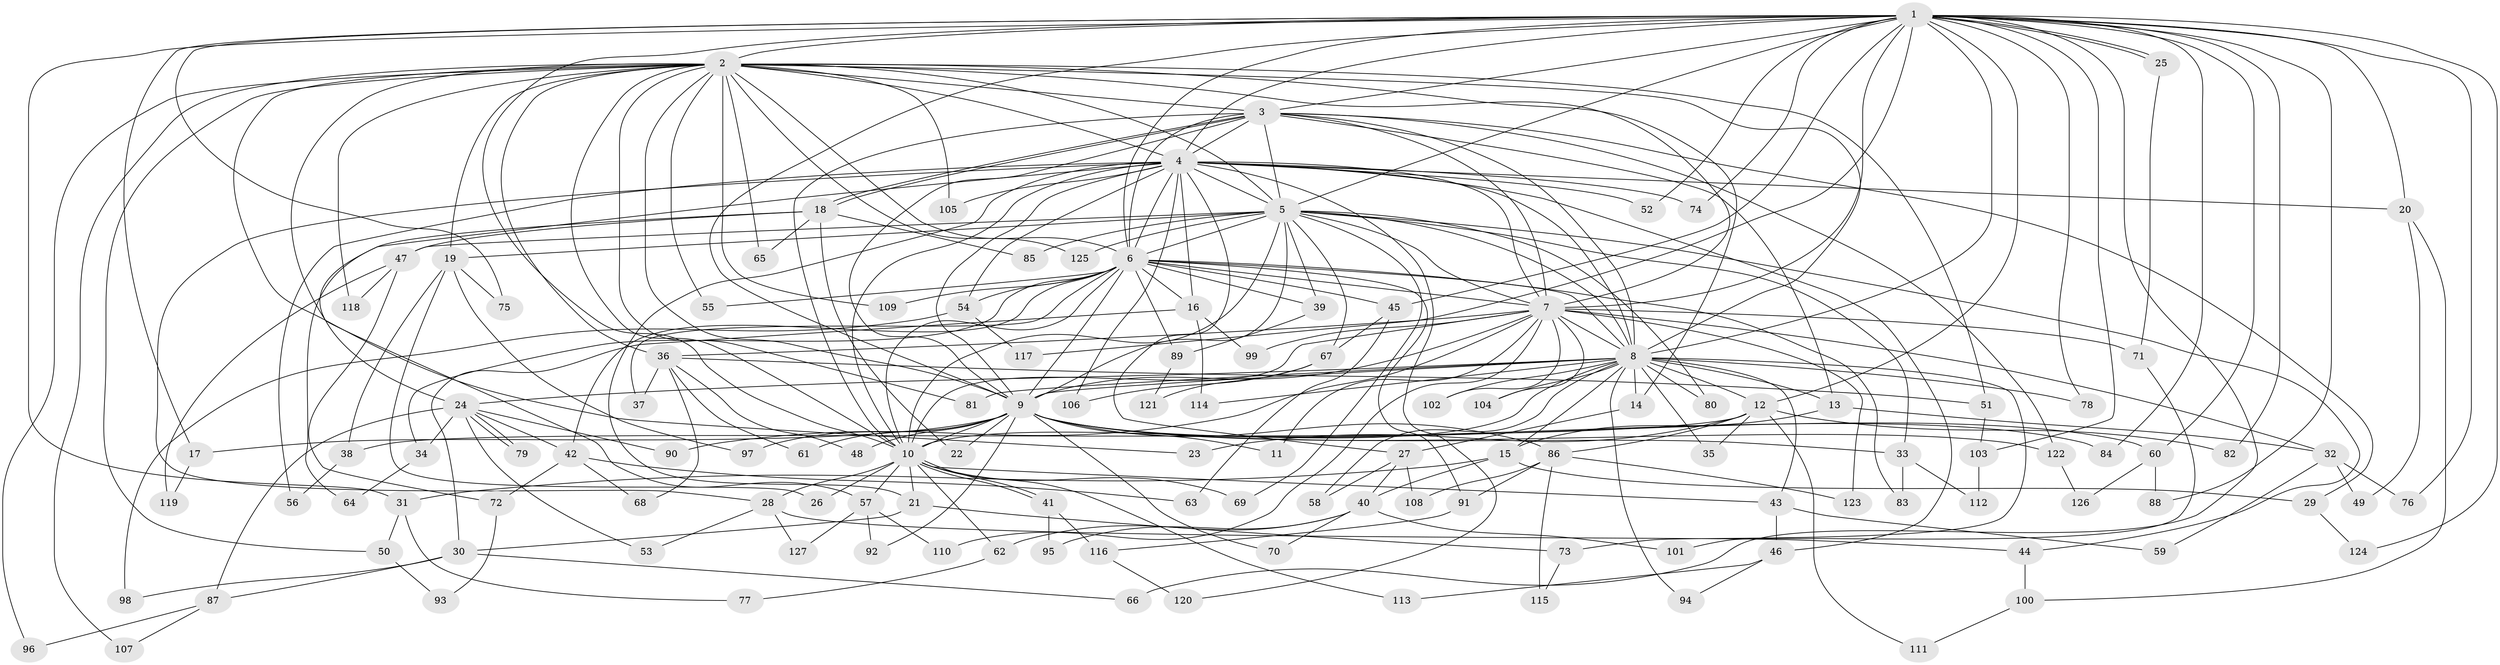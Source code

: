 // Generated by graph-tools (version 1.1) at 2025/25/03/09/25 03:25:53]
// undirected, 127 vertices, 279 edges
graph export_dot {
graph [start="1"]
  node [color=gray90,style=filled];
  1;
  2;
  3;
  4;
  5;
  6;
  7;
  8;
  9;
  10;
  11;
  12;
  13;
  14;
  15;
  16;
  17;
  18;
  19;
  20;
  21;
  22;
  23;
  24;
  25;
  26;
  27;
  28;
  29;
  30;
  31;
  32;
  33;
  34;
  35;
  36;
  37;
  38;
  39;
  40;
  41;
  42;
  43;
  44;
  45;
  46;
  47;
  48;
  49;
  50;
  51;
  52;
  53;
  54;
  55;
  56;
  57;
  58;
  59;
  60;
  61;
  62;
  63;
  64;
  65;
  66;
  67;
  68;
  69;
  70;
  71;
  72;
  73;
  74;
  75;
  76;
  77;
  78;
  79;
  80;
  81;
  82;
  83;
  84;
  85;
  86;
  87;
  88;
  89;
  90;
  91;
  92;
  93;
  94;
  95;
  96;
  97;
  98;
  99;
  100;
  101;
  102;
  103;
  104;
  105;
  106;
  107;
  108;
  109;
  110;
  111;
  112;
  113;
  114;
  115;
  116;
  117;
  118;
  119;
  120;
  121;
  122;
  123;
  124;
  125;
  126;
  127;
  1 -- 2;
  1 -- 3;
  1 -- 4;
  1 -- 5;
  1 -- 6;
  1 -- 7;
  1 -- 8;
  1 -- 9;
  1 -- 10;
  1 -- 12;
  1 -- 17;
  1 -- 20;
  1 -- 25;
  1 -- 25;
  1 -- 31;
  1 -- 45;
  1 -- 52;
  1 -- 60;
  1 -- 66;
  1 -- 74;
  1 -- 75;
  1 -- 76;
  1 -- 78;
  1 -- 82;
  1 -- 84;
  1 -- 88;
  1 -- 103;
  1 -- 117;
  1 -- 124;
  2 -- 3;
  2 -- 4;
  2 -- 5;
  2 -- 6;
  2 -- 7;
  2 -- 8;
  2 -- 9;
  2 -- 10;
  2 -- 14;
  2 -- 19;
  2 -- 23;
  2 -- 36;
  2 -- 50;
  2 -- 51;
  2 -- 55;
  2 -- 57;
  2 -- 65;
  2 -- 81;
  2 -- 96;
  2 -- 105;
  2 -- 107;
  2 -- 109;
  2 -- 118;
  2 -- 125;
  3 -- 4;
  3 -- 5;
  3 -- 6;
  3 -- 7;
  3 -- 8;
  3 -- 9;
  3 -- 10;
  3 -- 13;
  3 -- 18;
  3 -- 18;
  3 -- 29;
  3 -- 122;
  4 -- 5;
  4 -- 6;
  4 -- 7;
  4 -- 8;
  4 -- 9;
  4 -- 10;
  4 -- 16;
  4 -- 20;
  4 -- 21;
  4 -- 24;
  4 -- 27;
  4 -- 28;
  4 -- 46;
  4 -- 52;
  4 -- 54;
  4 -- 56;
  4 -- 74;
  4 -- 105;
  4 -- 106;
  4 -- 120;
  5 -- 6;
  5 -- 7;
  5 -- 8;
  5 -- 9;
  5 -- 10;
  5 -- 19;
  5 -- 33;
  5 -- 39;
  5 -- 44;
  5 -- 47;
  5 -- 67;
  5 -- 69;
  5 -- 80;
  5 -- 85;
  5 -- 125;
  6 -- 7;
  6 -- 8;
  6 -- 9;
  6 -- 10;
  6 -- 16;
  6 -- 34;
  6 -- 37;
  6 -- 39;
  6 -- 42;
  6 -- 45;
  6 -- 54;
  6 -- 55;
  6 -- 83;
  6 -- 89;
  6 -- 91;
  6 -- 109;
  7 -- 8;
  7 -- 9;
  7 -- 10;
  7 -- 11;
  7 -- 32;
  7 -- 36;
  7 -- 71;
  7 -- 90;
  7 -- 99;
  7 -- 102;
  7 -- 104;
  7 -- 110;
  7 -- 123;
  8 -- 9;
  8 -- 10;
  8 -- 12;
  8 -- 13;
  8 -- 14;
  8 -- 15;
  8 -- 24;
  8 -- 35;
  8 -- 43;
  8 -- 58;
  8 -- 73;
  8 -- 78;
  8 -- 80;
  8 -- 81;
  8 -- 94;
  8 -- 102;
  8 -- 104;
  8 -- 114;
  9 -- 10;
  9 -- 11;
  9 -- 17;
  9 -- 22;
  9 -- 33;
  9 -- 48;
  9 -- 60;
  9 -- 61;
  9 -- 70;
  9 -- 84;
  9 -- 86;
  9 -- 92;
  9 -- 97;
  9 -- 122;
  10 -- 21;
  10 -- 26;
  10 -- 28;
  10 -- 41;
  10 -- 41;
  10 -- 43;
  10 -- 57;
  10 -- 62;
  10 -- 69;
  10 -- 113;
  12 -- 23;
  12 -- 35;
  12 -- 38;
  12 -- 82;
  12 -- 86;
  12 -- 111;
  13 -- 15;
  13 -- 32;
  14 -- 27;
  15 -- 29;
  15 -- 31;
  15 -- 40;
  16 -- 30;
  16 -- 99;
  16 -- 114;
  17 -- 119;
  18 -- 22;
  18 -- 47;
  18 -- 64;
  18 -- 65;
  18 -- 85;
  19 -- 26;
  19 -- 38;
  19 -- 75;
  19 -- 97;
  20 -- 49;
  20 -- 100;
  21 -- 30;
  21 -- 73;
  24 -- 34;
  24 -- 42;
  24 -- 53;
  24 -- 79;
  24 -- 79;
  24 -- 87;
  24 -- 90;
  25 -- 71;
  27 -- 40;
  27 -- 58;
  27 -- 108;
  28 -- 44;
  28 -- 53;
  28 -- 127;
  29 -- 124;
  30 -- 66;
  30 -- 87;
  30 -- 98;
  31 -- 50;
  31 -- 77;
  32 -- 49;
  32 -- 59;
  32 -- 76;
  33 -- 83;
  33 -- 112;
  34 -- 64;
  36 -- 37;
  36 -- 48;
  36 -- 51;
  36 -- 61;
  36 -- 68;
  38 -- 56;
  39 -- 89;
  40 -- 62;
  40 -- 70;
  40 -- 95;
  40 -- 101;
  41 -- 95;
  41 -- 116;
  42 -- 63;
  42 -- 68;
  42 -- 72;
  43 -- 46;
  43 -- 59;
  44 -- 100;
  45 -- 63;
  45 -- 67;
  46 -- 94;
  46 -- 113;
  47 -- 72;
  47 -- 118;
  47 -- 119;
  50 -- 93;
  51 -- 103;
  54 -- 98;
  54 -- 117;
  57 -- 92;
  57 -- 110;
  57 -- 127;
  60 -- 88;
  60 -- 126;
  62 -- 77;
  67 -- 106;
  67 -- 121;
  71 -- 101;
  72 -- 93;
  73 -- 115;
  86 -- 91;
  86 -- 108;
  86 -- 115;
  86 -- 123;
  87 -- 96;
  87 -- 107;
  89 -- 121;
  91 -- 116;
  100 -- 111;
  103 -- 112;
  116 -- 120;
  122 -- 126;
}
